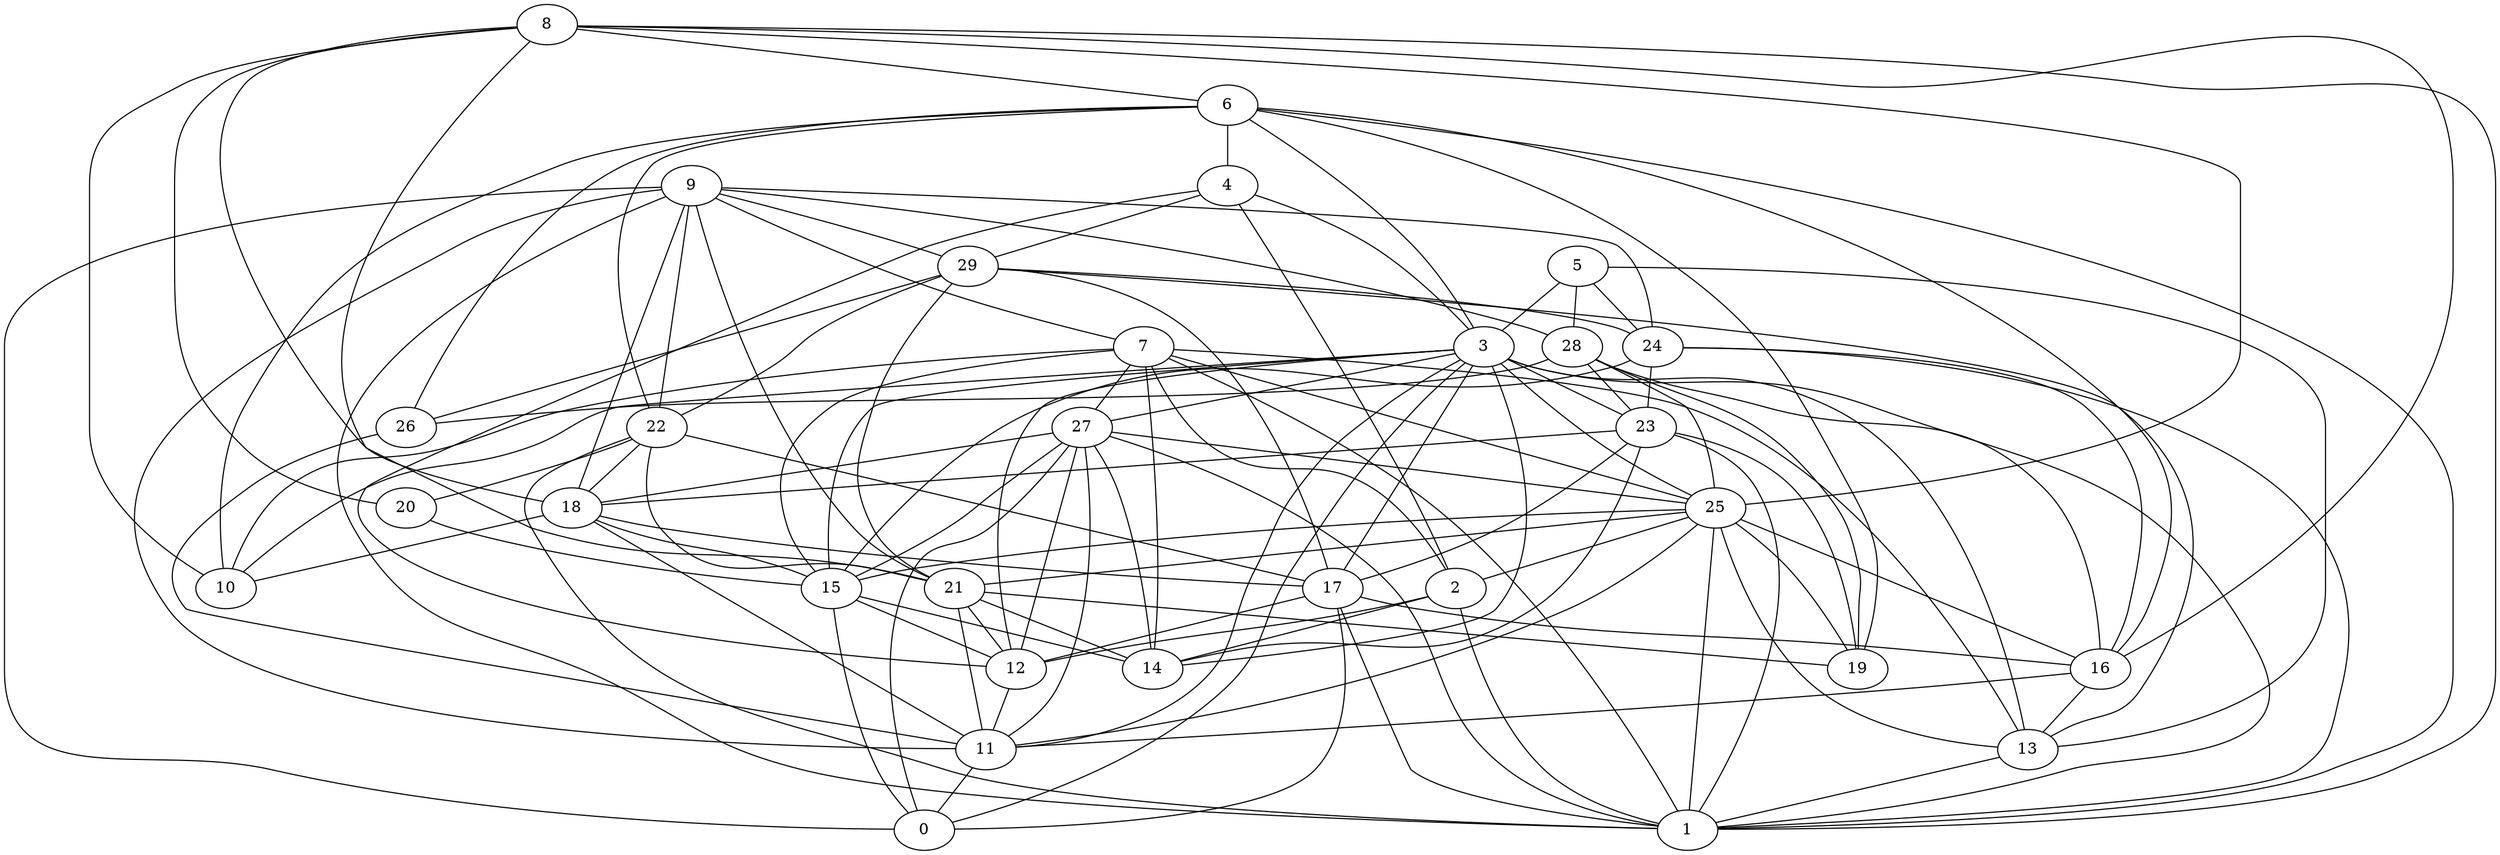 digraph GG_graph {

subgraph G_graph {
edge [color = black]
"27" -> "12" [dir = none]
"27" -> "14" [dir = none]
"27" -> "15" [dir = none]
"27" -> "0" [dir = none]
"27" -> "18" [dir = none]
"27" -> "1" [dir = none]
"7" -> "13" [dir = none]
"7" -> "27" [dir = none]
"7" -> "25" [dir = none]
"7" -> "1" [dir = none]
"7" -> "2" [dir = none]
"7" -> "14" [dir = none]
"7" -> "15" [dir = none]
"7" -> "10" [dir = none]
"12" -> "11" [dir = none]
"29" -> "24" [dir = none]
"29" -> "21" [dir = none]
"29" -> "17" [dir = none]
"29" -> "22" [dir = none]
"29" -> "26" [dir = none]
"15" -> "12" [dir = none]
"13" -> "1" [dir = none]
"25" -> "21" [dir = none]
"25" -> "2" [dir = none]
"25" -> "13" [dir = none]
"25" -> "1" [dir = none]
"2" -> "1" [dir = none]
"2" -> "12" [dir = none]
"18" -> "15" [dir = none]
"18" -> "10" [dir = none]
"18" -> "17" [dir = none]
"11" -> "0" [dir = none]
"22" -> "21" [dir = none]
"22" -> "17" [dir = none]
"22" -> "18" [dir = none]
"22" -> "20" [dir = none]
"9" -> "29" [dir = none]
"9" -> "7" [dir = none]
"9" -> "22" [dir = none]
"9" -> "1" [dir = none]
"9" -> "28" [dir = none]
"9" -> "24" [dir = none]
"5" -> "3" [dir = none]
"5" -> "28" [dir = none]
"5" -> "24" [dir = none]
"5" -> "13" [dir = none]
"16" -> "11" [dir = none]
"4" -> "2" [dir = none]
"4" -> "3" [dir = none]
"17" -> "16" [dir = none]
"17" -> "0" [dir = none]
"17" -> "1" [dir = none]
"28" -> "25" [dir = none]
"28" -> "26" [dir = none]
"28" -> "19" [dir = none]
"20" -> "15" [dir = none]
"24" -> "15" [dir = none]
"3" -> "11" [dir = none]
"3" -> "17" [dir = none]
"3" -> "27" [dir = none]
"3" -> "10" [dir = none]
"3" -> "15" [dir = none]
"3" -> "25" [dir = none]
"3" -> "14" [dir = none]
"6" -> "4" [dir = none]
"6" -> "19" [dir = none]
"6" -> "26" [dir = none]
"6" -> "10" [dir = none]
"6" -> "16" [dir = none]
"6" -> "3" [dir = none]
"6" -> "1" [dir = none]
"6" -> "22" [dir = none]
"8" -> "10" [dir = none]
"8" -> "20" [dir = none]
"8" -> "6" [dir = none]
"8" -> "21" [dir = none]
"8" -> "1" [dir = none]
"8" -> "18" [dir = none]
"8" -> "25" [dir = none]
"8" -> "16" [dir = none]
"21" -> "14" [dir = none]
"21" -> "19" [dir = none]
"21" -> "11" [dir = none]
"21" -> "12" [dir = none]
"23" -> "1" [dir = none]
"23" -> "18" [dir = none]
"23" -> "17" [dir = none]
"24" -> "23" [dir = none]
"25" -> "15" [dir = none]
"3" -> "0" [dir = none]
"3" -> "1" [dir = none]
"28" -> "16" [dir = none]
"15" -> "14" [dir = none]
"9" -> "18" [dir = none]
"23" -> "14" [dir = none]
"4" -> "29" [dir = none]
"25" -> "11" [dir = none]
"17" -> "12" [dir = none]
"24" -> "16" [dir = none]
"9" -> "0" [dir = none]
"15" -> "0" [dir = none]
"18" -> "11" [dir = none]
"9" -> "11" [dir = none]
"4" -> "12" [dir = none]
"27" -> "11" [dir = none]
"9" -> "21" [dir = none]
"3" -> "12" [dir = none]
"23" -> "19" [dir = none]
"27" -> "25" [dir = none]
"29" -> "13" [dir = none]
"3" -> "13" [dir = none]
"16" -> "13" [dir = none]
"28" -> "23" [dir = none]
"22" -> "1" [dir = none]
"2" -> "14" [dir = none]
"25" -> "19" [dir = none]
"26" -> "11" [dir = none]
"3" -> "23" [dir = none]
"24" -> "1" [dir = none]
"25" -> "16" [dir = none]
}

}
